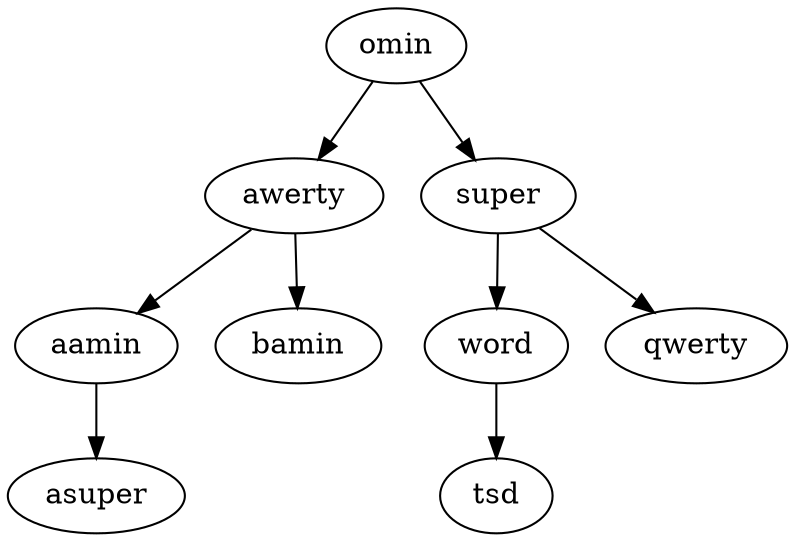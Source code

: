 digraph btree {
"aamin" -> "asuper";
"awerty" -> "aamin";
"awerty" -> "bamin";
"word" -> "tsd";
"super" -> "qwerty";
"super" -> "word";
"omin" -> "awerty";
"omin" -> "super";
}
